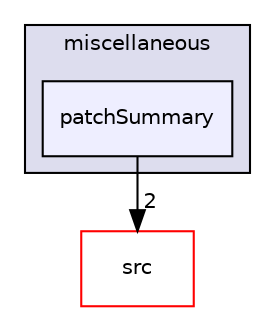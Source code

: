 digraph "applications/utilities/miscellaneous/patchSummary" {
  bgcolor=transparent;
  compound=true
  node [ fontsize="10", fontname="Helvetica"];
  edge [ labelfontsize="10", labelfontname="Helvetica"];
  subgraph clusterdir_3210494cbdf79b7f44b411965daadab0 {
    graph [ bgcolor="#ddddee", pencolor="black", label="miscellaneous" fontname="Helvetica", fontsize="10", URL="dir_3210494cbdf79b7f44b411965daadab0.html"]
  dir_eaf807ee741540255625ab4a69dd4a84 [shape=box, label="patchSummary", style="filled", fillcolor="#eeeeff", pencolor="black", URL="dir_eaf807ee741540255625ab4a69dd4a84.html"];
  }
  dir_68267d1309a1af8e8297ef4c3efbcdba [shape=box label="src" color="red" URL="dir_68267d1309a1af8e8297ef4c3efbcdba.html"];
  dir_eaf807ee741540255625ab4a69dd4a84->dir_68267d1309a1af8e8297ef4c3efbcdba [headlabel="2", labeldistance=1.5 headhref="dir_000619_000708.html"];
}
